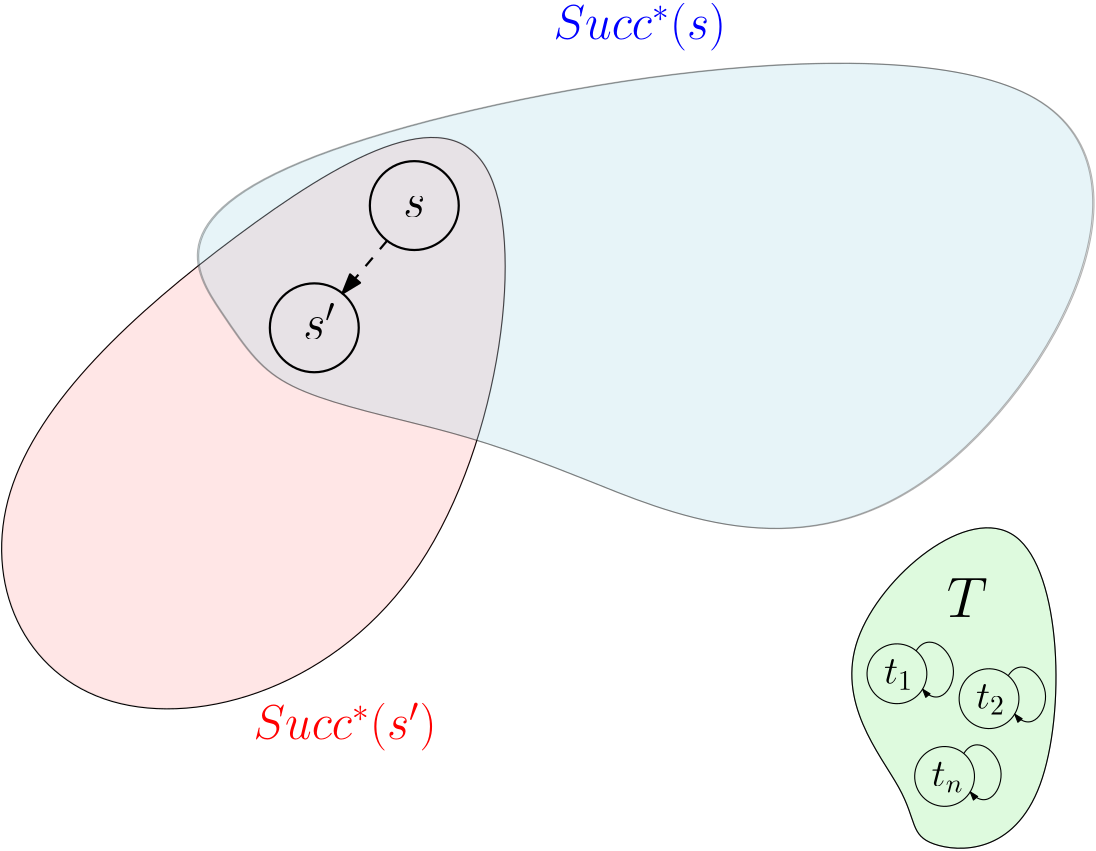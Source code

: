 <?xml version="1.0"?>
<!DOCTYPE ipe SYSTEM "ipe.dtd">
<ipe version="70206" creator="Ipe 7.2.6">
<info created="D:20180328200218" modified="D:20180520211936"/>
<ipestyle name="basic">
<symbol name="arrow/arc(spx)">
<path stroke="sym-stroke" fill="sym-stroke" pen="sym-pen">
0 0 m
-1 0.333 l
-1 -0.333 l
h
</path>
</symbol>
<symbol name="arrow/farc(spx)">
<path stroke="sym-stroke" fill="white" pen="sym-pen">
0 0 m
-1 0.333 l
-1 -0.333 l
h
</path>
</symbol>
<symbol name="arrow/ptarc(spx)">
<path stroke="sym-stroke" fill="sym-stroke" pen="sym-pen">
0 0 m
-1 0.333 l
-0.8 0 l
-1 -0.333 l
h
</path>
</symbol>
<symbol name="arrow/fptarc(spx)">
<path stroke="sym-stroke" fill="white" pen="sym-pen">
0 0 m
-1 0.333 l
-0.8 0 l
-1 -0.333 l
h
</path>
</symbol>
<symbol name="mark/circle(sx)" transformations="translations">
<path fill="sym-stroke">
0.6 0 0 0.6 0 0 e
0.4 0 0 0.4 0 0 e
</path>
</symbol>
<symbol name="mark/disk(sx)" transformations="translations">
<path fill="sym-stroke">
0.6 0 0 0.6 0 0 e
</path>
</symbol>
<symbol name="mark/fdisk(sfx)" transformations="translations">
<group>
<path fill="sym-fill">
0.5 0 0 0.5 0 0 e
</path>
<path fill="sym-stroke" fillrule="eofill">
0.6 0 0 0.6 0 0 e
0.4 0 0 0.4 0 0 e
</path>
</group>
</symbol>
<symbol name="mark/box(sx)" transformations="translations">
<path fill="sym-stroke" fillrule="eofill">
-0.6 -0.6 m
0.6 -0.6 l
0.6 0.6 l
-0.6 0.6 l
h
-0.4 -0.4 m
0.4 -0.4 l
0.4 0.4 l
-0.4 0.4 l
h
</path>
</symbol>
<symbol name="mark/square(sx)" transformations="translations">
<path fill="sym-stroke">
-0.6 -0.6 m
0.6 -0.6 l
0.6 0.6 l
-0.6 0.6 l
h
</path>
</symbol>
<symbol name="mark/fsquare(sfx)" transformations="translations">
<group>
<path fill="sym-fill">
-0.5 -0.5 m
0.5 -0.5 l
0.5 0.5 l
-0.5 0.5 l
h
</path>
<path fill="sym-stroke" fillrule="eofill">
-0.6 -0.6 m
0.6 -0.6 l
0.6 0.6 l
-0.6 0.6 l
h
-0.4 -0.4 m
0.4 -0.4 l
0.4 0.4 l
-0.4 0.4 l
h
</path>
</group>
</symbol>
<symbol name="mark/cross(sx)" transformations="translations">
<group>
<path fill="sym-stroke">
-0.43 -0.57 m
0.57 0.43 l
0.43 0.57 l
-0.57 -0.43 l
h
</path>
<path fill="sym-stroke">
-0.43 0.57 m
0.57 -0.43 l
0.43 -0.57 l
-0.57 0.43 l
h
</path>
</group>
</symbol>
<symbol name="arrow/fnormal(spx)">
<path stroke="sym-stroke" fill="white" pen="sym-pen">
0 0 m
-1 0.333 l
-1 -0.333 l
h
</path>
</symbol>
<symbol name="arrow/pointed(spx)">
<path stroke="sym-stroke" fill="sym-stroke" pen="sym-pen">
0 0 m
-1 0.333 l
-0.8 0 l
-1 -0.333 l
h
</path>
</symbol>
<symbol name="arrow/fpointed(spx)">
<path stroke="sym-stroke" fill="white" pen="sym-pen">
0 0 m
-1 0.333 l
-0.8 0 l
-1 -0.333 l
h
</path>
</symbol>
<symbol name="arrow/linear(spx)">
<path stroke="sym-stroke" pen="sym-pen">
-1 0.333 m
0 0 l
-1 -0.333 l
</path>
</symbol>
<symbol name="arrow/fdouble(spx)">
<path stroke="sym-stroke" fill="white" pen="sym-pen">
0 0 m
-1 0.333 l
-1 -0.333 l
h
-1 0 m
-2 0.333 l
-2 -0.333 l
h
</path>
</symbol>
<symbol name="arrow/double(spx)">
<path stroke="sym-stroke" fill="sym-stroke" pen="sym-pen">
0 0 m
-1 0.333 l
-1 -0.333 l
h
-1 0 m
-2 0.333 l
-2 -0.333 l
h
</path>
</symbol>
<pen name="heavier" value="0.8"/>
<pen name="fat" value="1.2"/>
<pen name="ultrafat" value="2"/>
<symbolsize name="large" value="5"/>
<symbolsize name="small" value="2"/>
<symbolsize name="tiny" value="1.1"/>
<arrowsize name="large" value="10"/>
<arrowsize name="small" value="5"/>
<arrowsize name="tiny" value="3"/>
<color name="red" value="1 0 0"/>
<color name="green" value="0 1 0"/>
<color name="blue" value="0 0 1"/>
<color name="yellow" value="1 1 0"/>
<color name="orange" value="1 0.647 0"/>
<color name="gold" value="1 0.843 0"/>
<color name="purple" value="0.627 0.125 0.941"/>
<color name="gray" value="0.745"/>
<color name="brown" value="0.647 0.165 0.165"/>
<color name="navy" value="0 0 0.502"/>
<color name="pink" value="1 0.753 0.796"/>
<color name="seagreen" value="0.18 0.545 0.341"/>
<color name="turquoise" value="0.251 0.878 0.816"/>
<color name="violet" value="0.933 0.51 0.933"/>
<color name="darkblue" value="0 0 0.545"/>
<color name="darkcyan" value="0 0.545 0.545"/>
<color name="darkgray" value="0.663"/>
<color name="darkgreen" value="0 0.392 0"/>
<color name="darkmagenta" value="0.545 0 0.545"/>
<color name="darkorange" value="1 0.549 0"/>
<color name="darkred" value="0.545 0 0"/>
<color name="lightblue" value="0.678 0.847 0.902"/>
<color name="lightcyan" value="0.878 1 1"/>
<color name="lightgray" value="0.827"/>
<color name="lightgreen" value="0.565 0.933 0.565"/>
<color name="lightyellow" value="1 1 0.878"/>
<dashstyle name="dashed" value="[4] 0"/>
<dashstyle name="dotted" value="[1 3] 0"/>
<dashstyle name="dash dotted" value="[4 2 1 2] 0"/>
<dashstyle name="dash dot dotted" value="[4 2 1 2 1 2] 0"/>
<textsize name="large" value="\large"/>
<textsize name="Large" value="\Large"/>
<textsize name="LARGE" value="\LARGE"/>
<textsize name="huge" value="\huge"/>
<textsize name="Huge" value="\Huge"/>
<textsize name="small" value="\small"/>
<textsize name="footnote" value="\footnotesize"/>
<textsize name="tiny" value="\tiny"/>
<textstyle name="center" begin="\begin{center}" end="\end{center}"/>
<textstyle name="itemize" begin="\begin{itemize}" end="\end{itemize}"/>
<textstyle name="item" begin="\begin{itemize}\item{}" end="\end{itemize}"/>
<gridsize name="4 pts" value="4"/>
<gridsize name="8 pts (~3 mm)" value="8"/>
<gridsize name="16 pts (~6 mm)" value="16"/>
<gridsize name="32 pts (~12 mm)" value="32"/>
<gridsize name="10 pts (~3.5 mm)" value="10"/>
<gridsize name="20 pts (~7 mm)" value="20"/>
<gridsize name="14 pts (~5 mm)" value="14"/>
<gridsize name="28 pts (~10 mm)" value="28"/>
<gridsize name="56 pts (~20 mm)" value="56"/>
<anglesize name="90 deg" value="90"/>
<anglesize name="60 deg" value="60"/>
<anglesize name="45 deg" value="45"/>
<anglesize name="30 deg" value="30"/>
<anglesize name="22.5 deg" value="22.5"/>
<opacity name="10%" value="0.1"/>
<opacity name="30%" value="0.3"/>
<opacity name="50%" value="0.5"/>
<opacity name="75%" value="0.75"/>
<tiling name="falling" angle="-60" step="4" width="1"/>
<tiling name="rising" angle="30" step="4" width="1"/>
</ipestyle>
<page>
<layer name="alpha"/>
<layer name="beta"/>
<view layers="alpha beta" active="alpha"/>
<text layer="alpha" matrix="1 0 0 1 -4 -16" transformations="translations" pos="340 820" stroke="blue" type="label" width="62.081" height="12.896" depth="4.29" valign="baseline" size="LARGE" style="math">Succ^*(s)</text>
<path matrix="1 0 0 1 -0.229 -14.618" stroke="black">
116 656
220 752
336 820
308 600
160 556 u
</path>
<path matrix="1 0 0 1 149.595 -144.193" stroke="black" fill="lightgreen" opacity="30%">
320 672
272 728
368 808
372.371 653.503
312 656 u
</path>
<path matrix="1 0 0 1 -0.0877564 -14.4516" stroke="black" fill="red" opacity="10%">
116 656
220 752
336 820
308 600
160 556 u
</path>
<text matrix="1 0 0 1 -28 -8" transformations="translations" pos="256 560" stroke="red" type="label" width="65.867" height="12.896" depth="4.29" valign="baseline" size="LARGE" style="math">Succ^*(s&apos;)</text>
<path matrix="1 0 0 1 -0.228976 -14.6178" stroke="black" fill="lightblue" opacity="30%">
236 692
220.88 713.159
178.712 777.206
602.712 849.206
468 608
332 668
288 680 u
</path>
<path matrix="1 0 0 1 149.595 -144.193" stroke="black">
320 672
272 728
368 808
372.371 653.503
312 656 u
</path>
<text matrix="1 0 0 1 157.595 -116.193" transformations="translations" pos="320 712" stroke="black" type="label" width="14.668" height="14.119" depth="0" valign="baseline" size="huge" style="math">T</text>
<path matrix="1 0 0 1 162.775 -179.137" stroke="black">
10.6728 -1.41295 1.41295 10.6728 296.873 754.479 e
</path>
<text matrix="1 0 0 1 278.961 -160.248" transformations="translations" pos="176 732" stroke="black" type="label" width="10.552" height="8.826" depth="2.15" valign="baseline" size="Large" style="math">t_1</text>
<path matrix="1 0 0 1 42.8832 -153.399" stroke="black" arrow="normal/tiny">
423.675 736.997 m
428 744
444 732
432 716
425.989 723.19 c
</path>
<path matrix="1 0 0 1 179.928 -216.104" stroke="black">
10.6728 -1.41295 1.41295 10.6728 296.873 754.479 e
</path>
<text matrix="1 0 0 1 296.114 -197.215" transformations="translations" pos="176 732" stroke="black" type="label" width="11.551" height="8.826" depth="2.15" valign="baseline" size="Large" style="math">t_n</text>
<path matrix="1 0 0 1 60.0362 -190.366" stroke="black" arrow="normal/tiny">
423.675 736.997 m
428 744
444 732
432 716
425.989 723.19 c
</path>
<path matrix="1 0 0 1 195.928 -188.104" stroke="black">
10.6728 -1.41295 1.41295 10.6728 296.873 754.479 e
</path>
<text matrix="1 0 0 1 312.114 -169.215" transformations="translations" pos="176 732" stroke="black" type="label" width="10.552" height="8.826" depth="2.15" valign="baseline" size="Large" style="math">t_2</text>
<path matrix="1 0 0 1 76.0362 -162.366" stroke="black" arrow="normal/tiny">
423.675 736.997 m
428 744
444 732
432 716
425.989 723.19 c
</path>
<path matrix="1 0 0 1 0.238846 -14.7334" stroke="black" opacity="30%">
236 692
220.88 713.159
178.712 777.206
602.712 849.206
468 608
332 668
288 680 u
</path>
<path matrix="1 0 0 1 13.8976 -0.112922" stroke="black" pen="heavier">
16 0 0 16 272 744 e
</path>
<text matrix="1 0 0 1 13.8976 -0.112922" transformations="translations" pos="268 740" stroke="black" type="label" width="7.94" height="7.412" depth="0" valign="baseline" size="LARGE" style="math">s</text>
<path matrix="1 0 0 1 -22.1024 -44.1129" stroke="black" pen="heavier">
16 0 0 16 272 744 e
</path>
<text matrix="1 0 0 1 -22.1024 -44.1129" transformations="translations" pos="268 740" stroke="black" type="label" width="11.726" height="12.889" depth="0" valign="baseline" size="LARGE" style="math">s&apos;</text>
<path matrix="1 0 0 1 -2.10243 -16.1129" stroke="black" fill="red" dash="dashed" pen="heavier" arrow="normal/normal">
278.206 747.348 m
262.141 728.376 l
</path>
</page>
</ipe>
